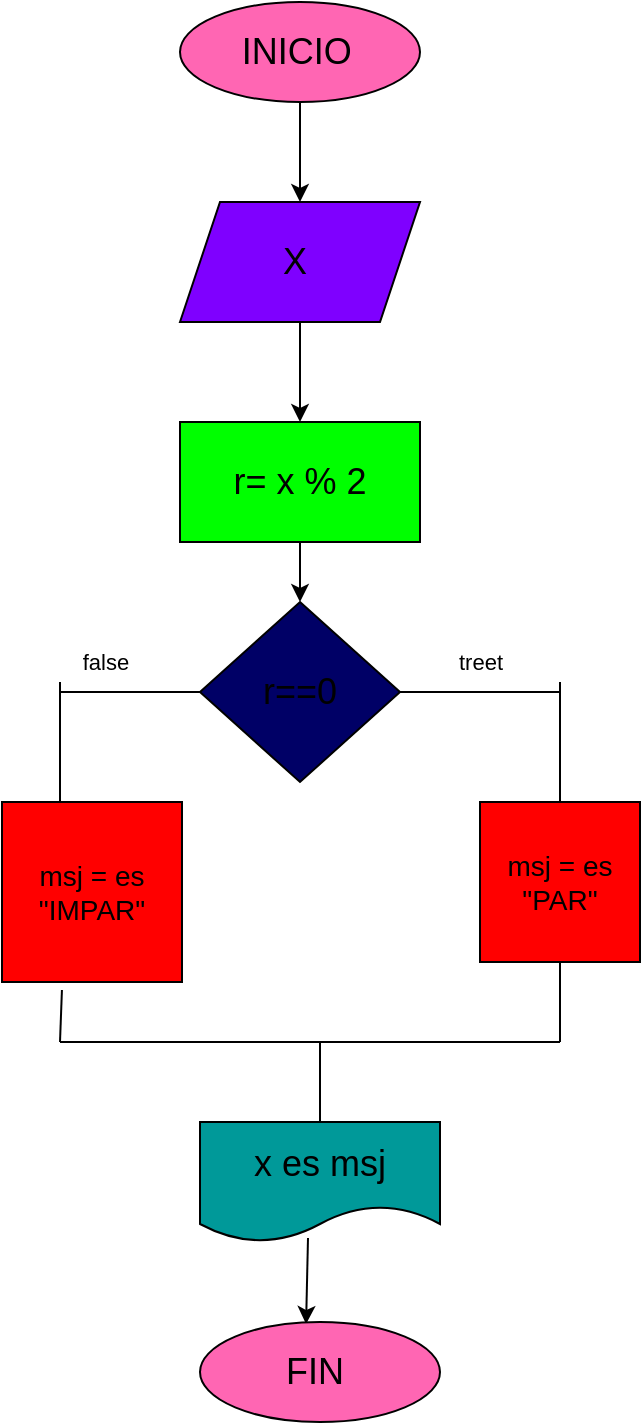 <mxfile>
    <diagram id="2n-nwf8AcgGqcwyrnJiw" name="Página-1">
        <mxGraphModel dx="868" dy="411" grid="1" gridSize="10" guides="1" tooltips="1" connect="1" arrows="1" fold="1" page="1" pageScale="1" pageWidth="827" pageHeight="1169" math="0" shadow="0">
            <root>
                <mxCell id="0"/>
                <mxCell id="1" parent="0"/>
                <mxCell id="4" value="" style="edgeStyle=none;html=1;" edge="1" parent="1" source="2">
                    <mxGeometry relative="1" as="geometry">
                        <mxPoint x="270" y="140" as="targetPoint"/>
                    </mxGeometry>
                </mxCell>
                <mxCell id="2" value="&lt;font style=&quot;font-size: 18px;&quot;&gt;INICIO&lt;/font&gt;&amp;nbsp;" style="ellipse;whiteSpace=wrap;html=1;fillColor=#FF66B3;" vertex="1" parent="1">
                    <mxGeometry x="210" y="40" width="120" height="50" as="geometry"/>
                </mxCell>
                <mxCell id="6" value="" style="edgeStyle=none;html=1;" edge="1" parent="1" source="3">
                    <mxGeometry relative="1" as="geometry">
                        <mxPoint x="270" y="250" as="targetPoint"/>
                    </mxGeometry>
                </mxCell>
                <mxCell id="3" value="&lt;font style=&quot;font-size: 18px;&quot;&gt;X&amp;nbsp;&lt;/font&gt;" style="shape=parallelogram;perimeter=parallelogramPerimeter;whiteSpace=wrap;html=1;fixedSize=1;fillColor=#7F00FF;" vertex="1" parent="1">
                    <mxGeometry x="210" y="140" width="120" height="60" as="geometry"/>
                </mxCell>
                <mxCell id="11" value="" style="edgeStyle=none;html=1;" edge="1" parent="1" source="5" target="10">
                    <mxGeometry relative="1" as="geometry"/>
                </mxCell>
                <mxCell id="5" value="&lt;font style=&quot;font-size: 18px;&quot;&gt;r= x % 2&lt;/font&gt;" style="whiteSpace=wrap;html=1;fillColor=#00FF00;" vertex="1" parent="1">
                    <mxGeometry x="210" y="250" width="120" height="60" as="geometry"/>
                </mxCell>
                <mxCell id="10" value="&lt;font style=&quot;font-size: 18px;&quot;&gt;r==0&lt;/font&gt;" style="rhombus;whiteSpace=wrap;html=1;fillColor=#000066;" vertex="1" parent="1">
                    <mxGeometry x="220" y="340" width="100" height="90" as="geometry"/>
                </mxCell>
                <mxCell id="20" value="" style="endArrow=none;html=1;exitX=1;exitY=0.5;exitDx=0;exitDy=0;" edge="1" parent="1" source="10">
                    <mxGeometry width="50" height="50" relative="1" as="geometry">
                        <mxPoint x="390" y="400" as="sourcePoint"/>
                        <mxPoint x="400" y="385" as="targetPoint"/>
                    </mxGeometry>
                </mxCell>
                <mxCell id="36" value="treet" style="edgeLabel;html=1;align=center;verticalAlign=middle;resizable=0;points=[];" vertex="1" connectable="0" parent="20">
                    <mxGeometry x="-0.4" y="2" relative="1" as="geometry">
                        <mxPoint x="16" y="-13" as="offset"/>
                    </mxGeometry>
                </mxCell>
                <mxCell id="21" value="" style="endArrow=none;html=1;exitX=0;exitY=0.5;exitDx=0;exitDy=0;" edge="1" parent="1" source="10">
                    <mxGeometry width="50" height="50" relative="1" as="geometry">
                        <mxPoint x="390" y="400" as="sourcePoint"/>
                        <mxPoint x="150" y="385" as="targetPoint"/>
                        <Array as="points"/>
                    </mxGeometry>
                </mxCell>
                <mxCell id="37" value="false&amp;nbsp;" style="edgeLabel;html=1;align=center;verticalAlign=middle;resizable=0;points=[];" vertex="1" connectable="0" parent="21">
                    <mxGeometry x="0.314" y="-1" relative="1" as="geometry">
                        <mxPoint y="-14" as="offset"/>
                    </mxGeometry>
                </mxCell>
                <mxCell id="22" value="" style="endArrow=none;html=1;" edge="1" parent="1">
                    <mxGeometry width="50" height="50" relative="1" as="geometry">
                        <mxPoint x="400" y="380" as="sourcePoint"/>
                        <mxPoint x="400" y="440" as="targetPoint"/>
                    </mxGeometry>
                </mxCell>
                <mxCell id="23" value="" style="endArrow=none;html=1;" edge="1" parent="1">
                    <mxGeometry width="50" height="50" relative="1" as="geometry">
                        <mxPoint x="150" y="380" as="sourcePoint"/>
                        <mxPoint x="150" y="440" as="targetPoint"/>
                    </mxGeometry>
                </mxCell>
                <mxCell id="24" value="&lt;span style=&quot;font-size: 14px;&quot;&gt;msj = es &quot;IMPAR&quot;&lt;/span&gt;" style="whiteSpace=wrap;html=1;aspect=fixed;fillColor=#FF0000;" vertex="1" parent="1">
                    <mxGeometry x="121" y="440" width="90" height="90" as="geometry"/>
                </mxCell>
                <mxCell id="25" value="&lt;font style=&quot;font-size: 14px;&quot;&gt;msj = es &quot;PAR&quot;&lt;/font&gt;" style="whiteSpace=wrap;html=1;aspect=fixed;fillColor=#FF0000;" vertex="1" parent="1">
                    <mxGeometry x="360" y="440" width="80" height="80" as="geometry"/>
                </mxCell>
                <mxCell id="26" value="" style="endArrow=none;html=1;exitX=0.333;exitY=1.044;exitDx=0;exitDy=0;exitPerimeter=0;" edge="1" parent="1" source="24">
                    <mxGeometry width="50" height="50" relative="1" as="geometry">
                        <mxPoint x="150" y="540" as="sourcePoint"/>
                        <mxPoint x="150" y="560" as="targetPoint"/>
                    </mxGeometry>
                </mxCell>
                <mxCell id="27" value="" style="endArrow=none;html=1;exitX=0.5;exitY=1;exitDx=0;exitDy=0;" edge="1" parent="1" source="25">
                    <mxGeometry width="50" height="50" relative="1" as="geometry">
                        <mxPoint x="390" y="510" as="sourcePoint"/>
                        <mxPoint x="400" y="560" as="targetPoint"/>
                    </mxGeometry>
                </mxCell>
                <mxCell id="29" value="" style="endArrow=none;html=1;" edge="1" parent="1">
                    <mxGeometry width="50" height="50" relative="1" as="geometry">
                        <mxPoint x="150" y="560" as="sourcePoint"/>
                        <mxPoint x="400" y="560" as="targetPoint"/>
                    </mxGeometry>
                </mxCell>
                <mxCell id="30" value="" style="endArrow=none;html=1;" edge="1" parent="1">
                    <mxGeometry width="50" height="50" relative="1" as="geometry">
                        <mxPoint x="280" y="560" as="sourcePoint"/>
                        <mxPoint x="280" y="600" as="targetPoint"/>
                    </mxGeometry>
                </mxCell>
                <mxCell id="33" value="" style="edgeStyle=none;html=1;entryX=0.442;entryY=0.02;entryDx=0;entryDy=0;exitX=0.45;exitY=0.967;exitDx=0;exitDy=0;exitPerimeter=0;entryPerimeter=0;" edge="1" parent="1" source="31" target="32">
                    <mxGeometry relative="1" as="geometry"/>
                </mxCell>
                <mxCell id="31" value="&lt;font style=&quot;font-size: 18px;&quot;&gt;x es msj&lt;/font&gt;" style="shape=document;whiteSpace=wrap;html=1;boundedLbl=1;fillColor=#009999;" vertex="1" parent="1">
                    <mxGeometry x="220" y="600" width="120" height="60" as="geometry"/>
                </mxCell>
                <mxCell id="32" value="&lt;font style=&quot;font-size: 18px;&quot;&gt;FIN&amp;nbsp;&lt;/font&gt;" style="ellipse;whiteSpace=wrap;html=1;fillColor=#FF66B3;" vertex="1" parent="1">
                    <mxGeometry x="220" y="700" width="120" height="50" as="geometry"/>
                </mxCell>
            </root>
        </mxGraphModel>
    </diagram>
</mxfile>